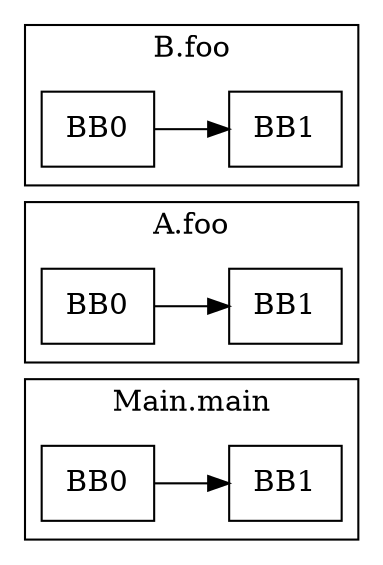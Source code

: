 digraph G {
  graph [ rankdir = "LR" ];
  subgraph cluster_0 {
    label = "Main.main"
    M0_BB0 [
      shape="record"
      label="BB0"
    ];
    M0_BB0 -> M0_BB1;
    M0_BB1 [
      shape="record"
      label="BB1"
    ];
  }
  subgraph cluster_1 {
    label = "A.foo"
    M1_BB0 [
      shape="record"
      label="BB0"
    ];
    M1_BB0 -> M1_BB1;
    M1_BB1 [
      shape="record"
      label="BB1"
    ];
  }
  subgraph cluster_2 {
    label = "B.foo"
    M2_BB0 [
      shape="record"
      label="BB0"
    ];
    M2_BB0 -> M2_BB1;
    M2_BB1 [
      shape="record"
      label="BB1"
    ];
  }
}
